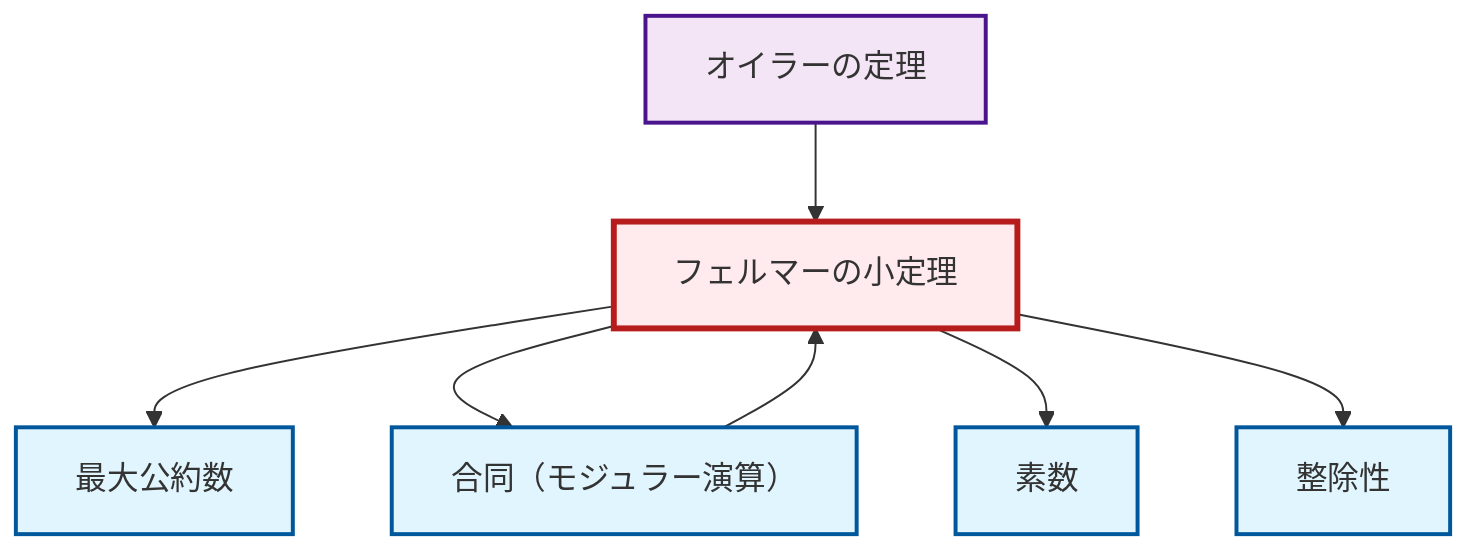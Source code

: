 graph TD
    classDef definition fill:#e1f5fe,stroke:#01579b,stroke-width:2px
    classDef theorem fill:#f3e5f5,stroke:#4a148c,stroke-width:2px
    classDef axiom fill:#fff3e0,stroke:#e65100,stroke-width:2px
    classDef example fill:#e8f5e9,stroke:#1b5e20,stroke-width:2px
    classDef current fill:#ffebee,stroke:#b71c1c,stroke-width:3px
    thm-fermat-little["フェルマーの小定理"]:::theorem
    def-prime["素数"]:::definition
    def-divisibility["整除性"]:::definition
    def-congruence["合同（モジュラー演算）"]:::definition
    def-gcd["最大公約数"]:::definition
    thm-euler["オイラーの定理"]:::theorem
    thm-fermat-little --> def-gcd
    def-congruence --> thm-fermat-little
    thm-euler --> thm-fermat-little
    thm-fermat-little --> def-congruence
    thm-fermat-little --> def-prime
    thm-fermat-little --> def-divisibility
    class thm-fermat-little current